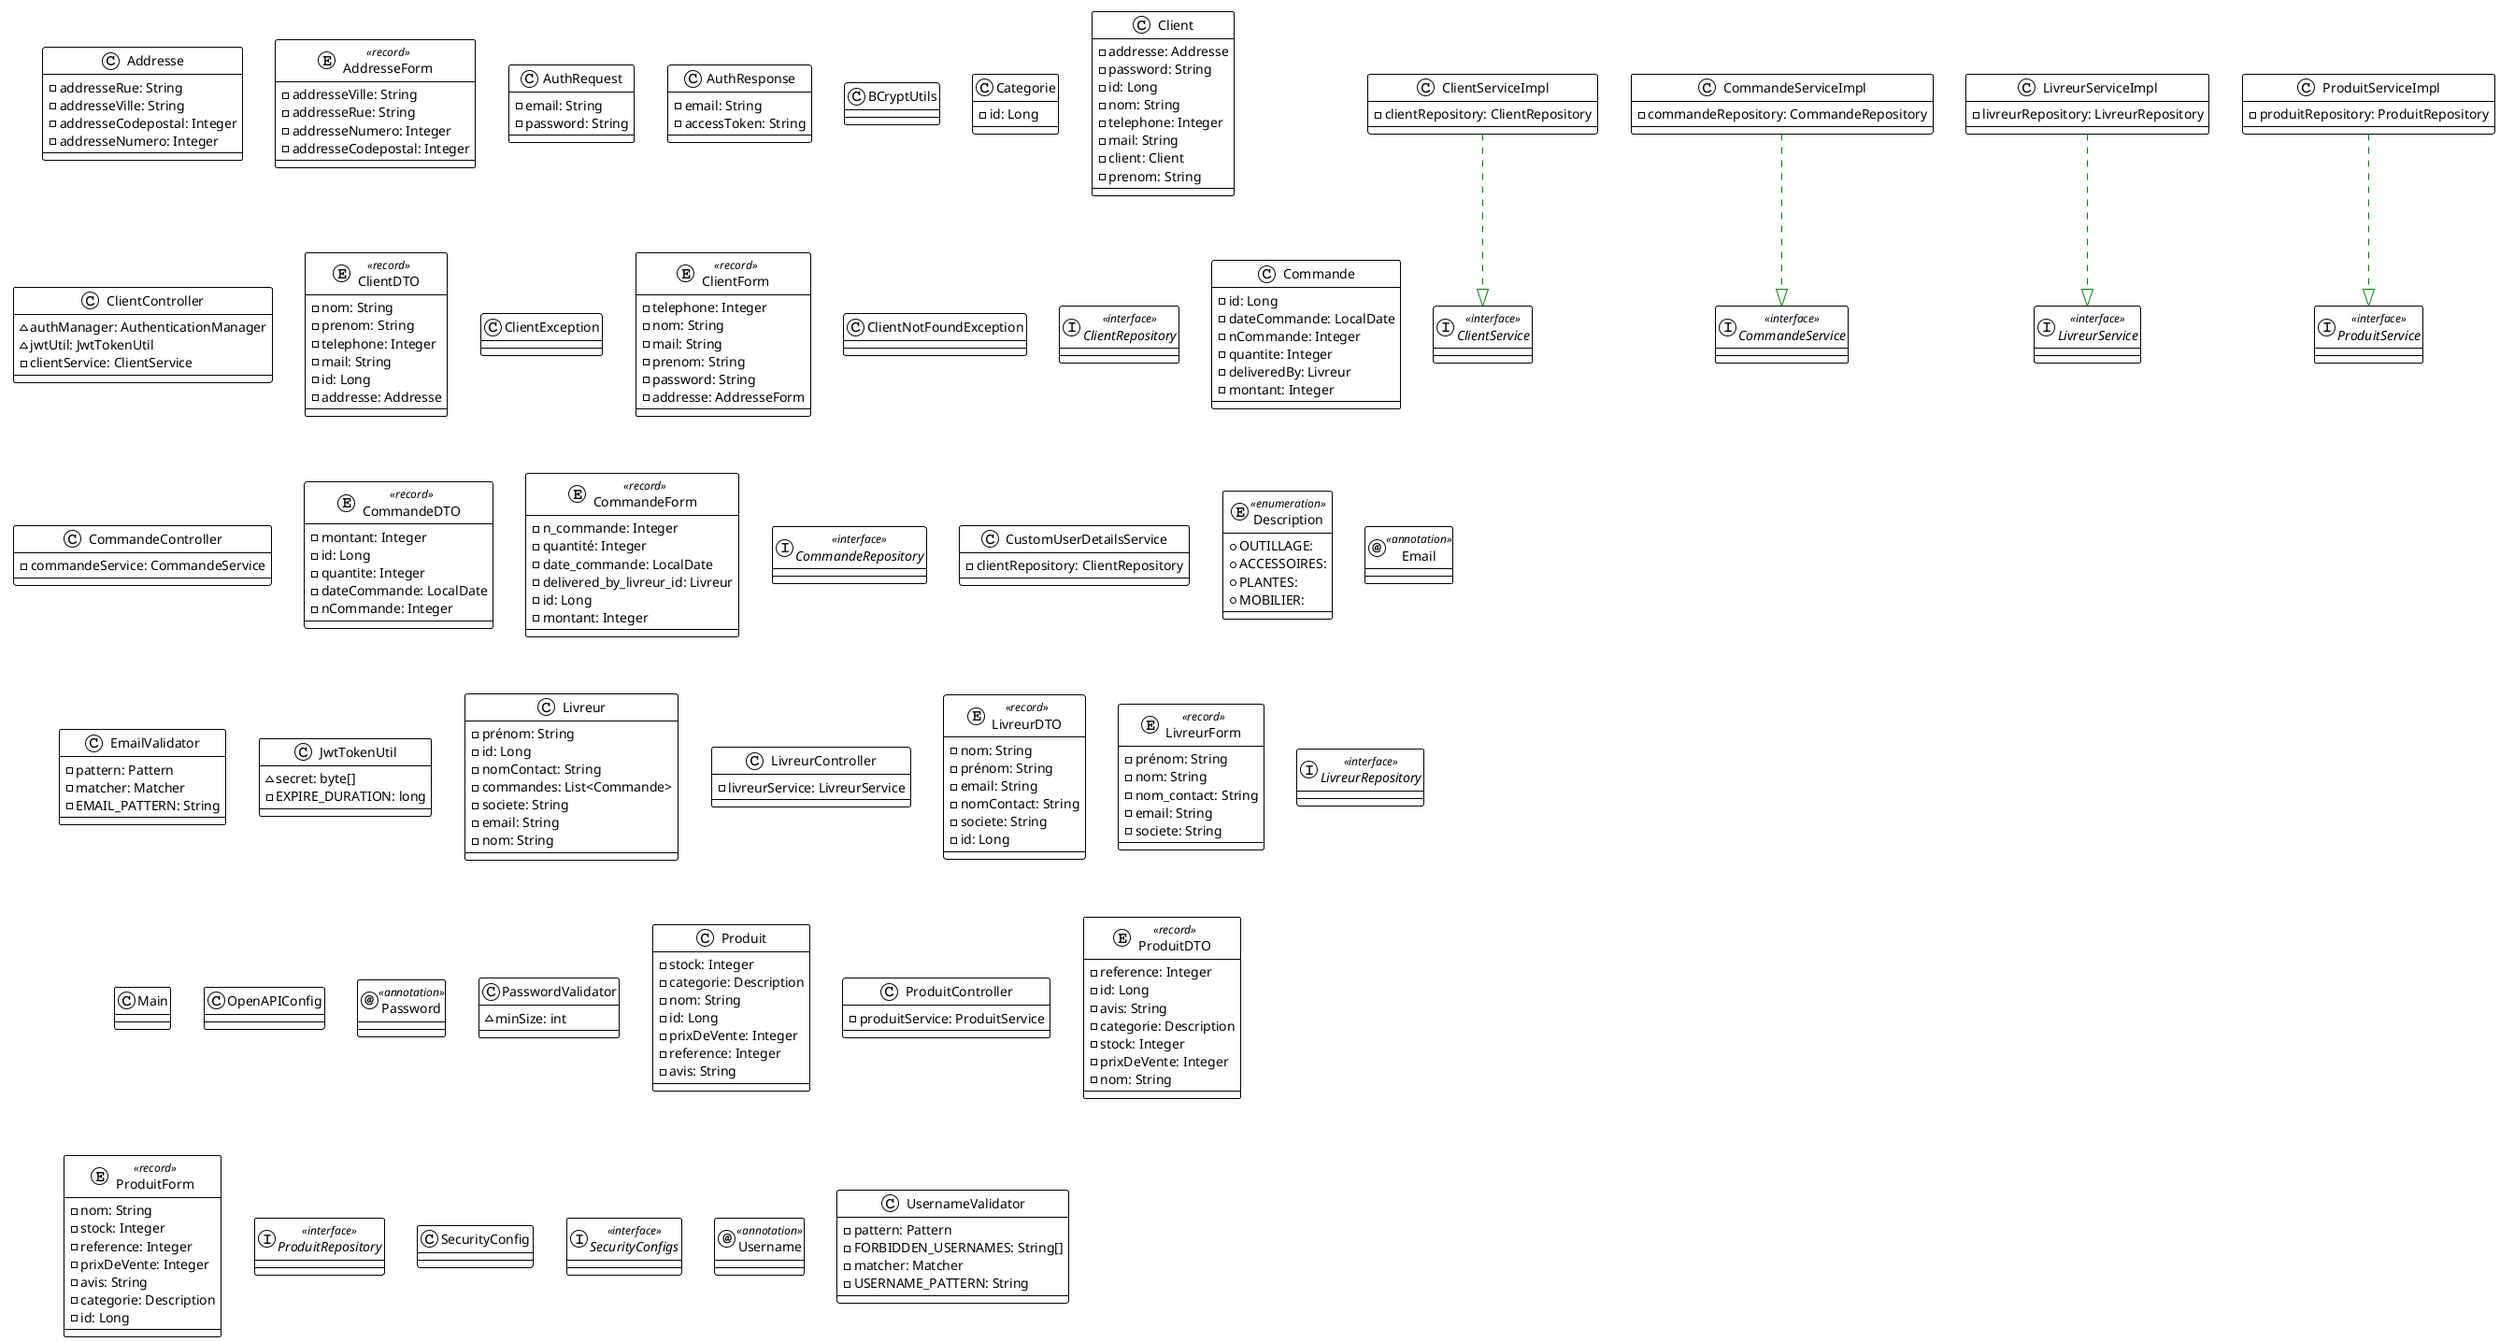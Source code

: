 @startuml

!theme plain
top to bottom direction
skinparam linetype ortho

class Addresse {
  - addresseRue: String
  - addresseVille: String
  - addresseCodepostal: Integer
  - addresseNumero: Integer
}
entity AddresseForm << record >> {
  - addresseVille: String
  - addresseRue: String
  - addresseNumero: Integer
  - addresseCodepostal: Integer
}
class AuthRequest {
  - email: String
  - password: String
}
class AuthResponse {
  - email: String
  - accessToken: String
}
class BCryptUtils
class Categorie {
  - id: Long
}
class Client {
  - addresse: Addresse
  - password: String
  - id: Long
  - nom: String
  - telephone: Integer
  - mail: String
  - client: Client
  - prenom: String
}
class ClientController {
  ~ authManager: AuthenticationManager
  ~ jwtUtil: JwtTokenUtil
  - clientService: ClientService
}
entity ClientDTO << record >> {
  - nom: String
  - prenom: String
  - telephone: Integer
  - mail: String
  - id: Long
  - addresse: Addresse
}
class ClientException
entity ClientForm << record >> {
  - telephone: Integer
  - nom: String
  - mail: String
  - prenom: String
  - password: String
  - addresse: AddresseForm
}
class ClientNotFoundException
interface ClientRepository << interface >>
interface ClientService << interface >>
class ClientServiceImpl {
  - clientRepository: ClientRepository
}
class Commande {
  - id: Long
  - dateCommande: LocalDate
  - nCommande: Integer
  - quantite: Integer
  - deliveredBy: Livreur
  - montant: Integer
}
class CommandeController {
  - commandeService: CommandeService
}
entity CommandeDTO << record >> {
  - montant: Integer
  - id: Long
  - quantite: Integer
  - dateCommande: LocalDate
  - nCommande: Integer
}
entity CommandeForm << record >> {
  - n_commande: Integer
  - quantité: Integer
  - date_commande: LocalDate
  - delivered_by_livreur_id: Livreur
  - id: Long
  - montant: Integer
}
interface CommandeRepository << interface >>
interface CommandeService << interface >>
class CommandeServiceImpl {
  - commandeRepository: CommandeRepository
}
class CustomUserDetailsService {
  - clientRepository: ClientRepository
}
enum Description << enumeration >> {
  + OUTILLAGE: 
  + ACCESSOIRES: 
  + PLANTES: 
  + MOBILIER: 
}
annotation Email << annotation >>
class EmailValidator {
  - pattern: Pattern
  - matcher: Matcher
  - EMAIL_PATTERN: String
}
class JwtTokenUtil {
  ~ secret: byte[]
  - EXPIRE_DURATION: long
}
class Livreur {
  - prénom: String
  - id: Long
  - nomContact: String
  - commandes: List<Commande>
  - societe: String
  - email: String
  - nom: String
}
class LivreurController {
  - livreurService: LivreurService
}
entity LivreurDTO << record >> {
  - nom: String
  - prénom: String
  - email: String
  - nomContact: String
  - societe: String
  - id: Long
}
entity LivreurForm << record >> {
  - prénom: String
  - nom: String
  - nom_contact: String
  - email: String
  - societe: String
}
interface LivreurRepository << interface >>
interface LivreurService << interface >>
class LivreurServiceImpl {
  - livreurRepository: LivreurRepository
}
class Main
class OpenAPIConfig
annotation Password << annotation >>
class PasswordValidator {
  ~ minSize: int
}
class Produit {
  - stock: Integer
  - categorie: Description
  - nom: String
  - id: Long
  - prixDeVente: Integer
  - reference: Integer
  - avis: String
}
class ProduitController {
  - produitService: ProduitService
}
entity ProduitDTO << record >> {
  - reference: Integer
  - id: Long
  - avis: String
  - categorie: Description
  - stock: Integer
  - prixDeVente: Integer
  - nom: String
}
entity ProduitForm << record >> {
  - nom: String
  - stock: Integer
  - reference: Integer
  - prixDeVente: Integer
  - avis: String
  - categorie: Description
  - id: Long
}
interface ProduitRepository << interface >>
interface ProduitService << interface >>
class ProduitServiceImpl {
  - produitRepository: ProduitRepository
}
class SecurityConfig
interface SecurityConfigs << interface >>
annotation Username << annotation >>
class UsernameValidator {
  - pattern: Pattern
  - FORBIDDEN_USERNAMES: String[]
  - matcher: Matcher
  - USERNAME_PATTERN: String
}

ClientServiceImpl         -[#008200,dashed]-^  ClientService            
CommandeServiceImpl       -[#008200,dashed]-^  CommandeService          
LivreurServiceImpl        -[#008200,dashed]-^  LivreurService           
ProduitServiceImpl        -[#008200,dashed]-^  ProduitService           
@enduml
